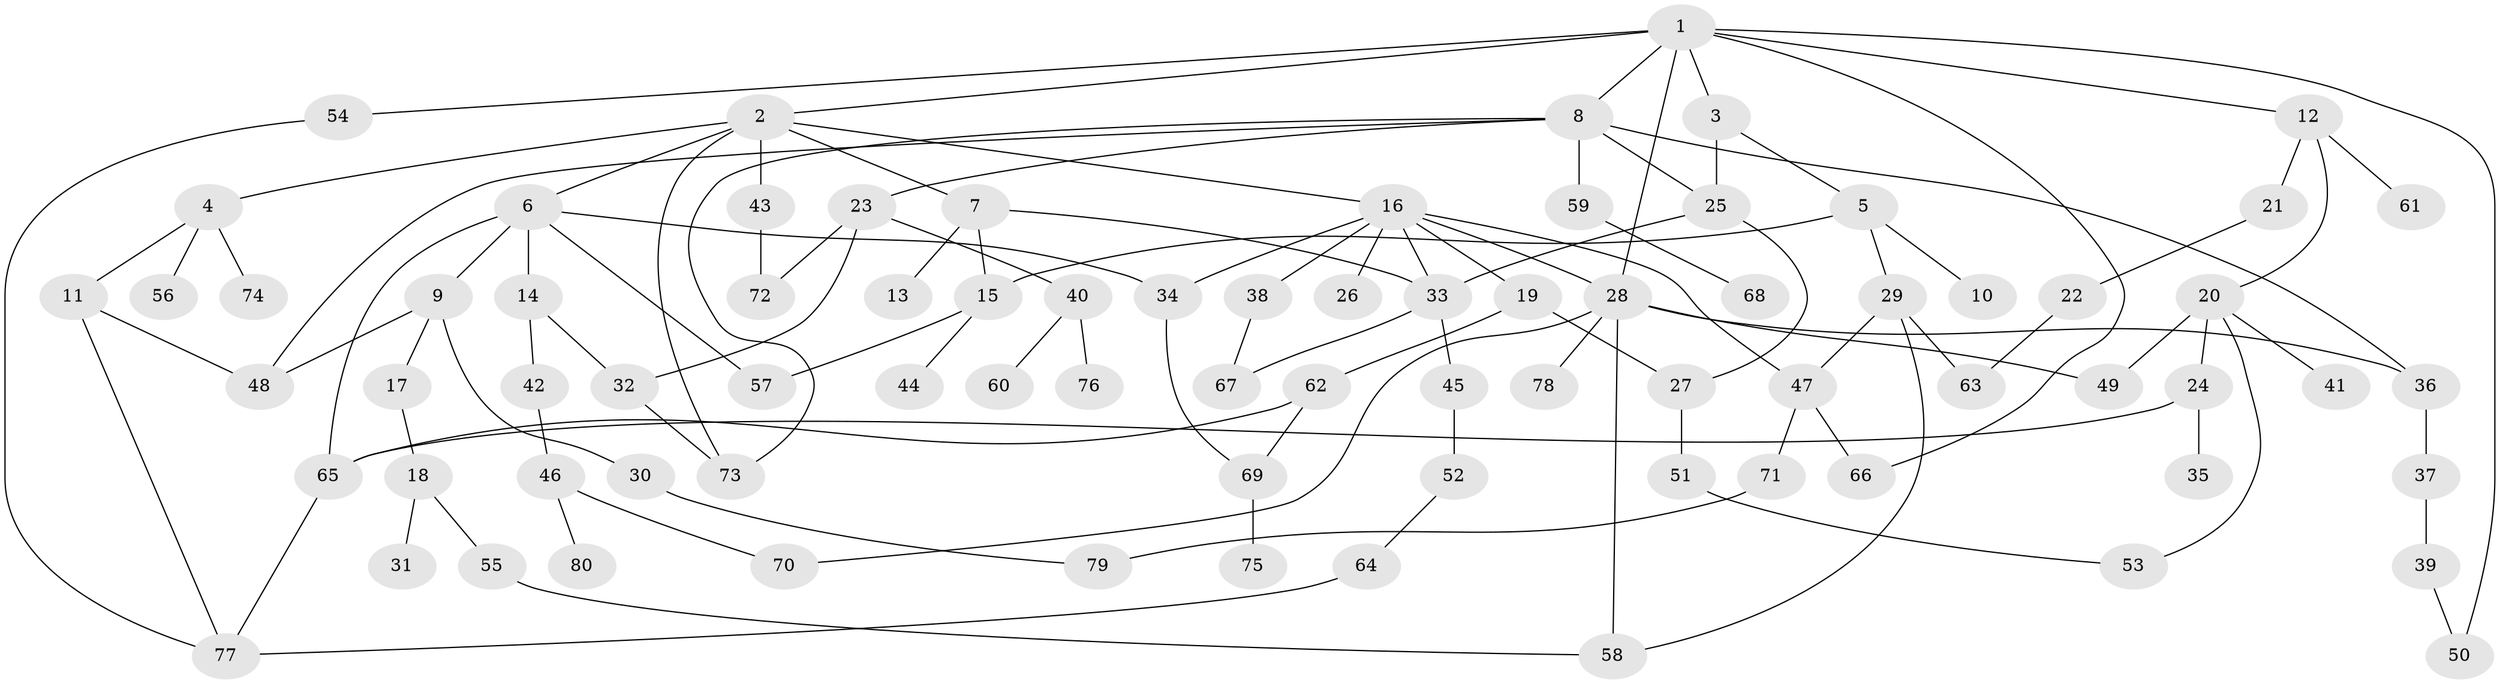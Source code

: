 // Generated by graph-tools (version 1.1) at 2025/10/02/27/25 16:10:52]
// undirected, 80 vertices, 111 edges
graph export_dot {
graph [start="1"]
  node [color=gray90,style=filled];
  1;
  2;
  3;
  4;
  5;
  6;
  7;
  8;
  9;
  10;
  11;
  12;
  13;
  14;
  15;
  16;
  17;
  18;
  19;
  20;
  21;
  22;
  23;
  24;
  25;
  26;
  27;
  28;
  29;
  30;
  31;
  32;
  33;
  34;
  35;
  36;
  37;
  38;
  39;
  40;
  41;
  42;
  43;
  44;
  45;
  46;
  47;
  48;
  49;
  50;
  51;
  52;
  53;
  54;
  55;
  56;
  57;
  58;
  59;
  60;
  61;
  62;
  63;
  64;
  65;
  66;
  67;
  68;
  69;
  70;
  71;
  72;
  73;
  74;
  75;
  76;
  77;
  78;
  79;
  80;
  1 -- 2;
  1 -- 3;
  1 -- 8;
  1 -- 12;
  1 -- 54;
  1 -- 28;
  1 -- 50;
  1 -- 66;
  2 -- 4;
  2 -- 6;
  2 -- 7;
  2 -- 16;
  2 -- 43;
  2 -- 73;
  3 -- 5;
  3 -- 25;
  4 -- 11;
  4 -- 56;
  4 -- 74;
  5 -- 10;
  5 -- 29;
  5 -- 15;
  6 -- 9;
  6 -- 14;
  6 -- 34;
  6 -- 57;
  6 -- 65;
  7 -- 13;
  7 -- 15;
  7 -- 33;
  8 -- 23;
  8 -- 25;
  8 -- 59;
  8 -- 73;
  8 -- 36;
  8 -- 48;
  9 -- 17;
  9 -- 30;
  9 -- 48;
  11 -- 48;
  11 -- 77;
  12 -- 20;
  12 -- 21;
  12 -- 61;
  14 -- 32;
  14 -- 42;
  15 -- 44;
  15 -- 57;
  16 -- 19;
  16 -- 26;
  16 -- 28;
  16 -- 38;
  16 -- 47;
  16 -- 34;
  16 -- 33;
  17 -- 18;
  18 -- 31;
  18 -- 55;
  19 -- 62;
  19 -- 27;
  20 -- 24;
  20 -- 41;
  20 -- 49;
  20 -- 53;
  21 -- 22;
  22 -- 63;
  23 -- 40;
  23 -- 72;
  23 -- 32;
  24 -- 35;
  24 -- 65;
  25 -- 27;
  25 -- 33;
  27 -- 51;
  28 -- 36;
  28 -- 78;
  28 -- 58;
  28 -- 49;
  28 -- 70;
  29 -- 58;
  29 -- 63;
  29 -- 47;
  30 -- 79;
  32 -- 73;
  33 -- 45;
  33 -- 67;
  34 -- 69;
  36 -- 37;
  37 -- 39;
  38 -- 67;
  39 -- 50;
  40 -- 60;
  40 -- 76;
  42 -- 46;
  43 -- 72;
  45 -- 52;
  46 -- 70;
  46 -- 80;
  47 -- 66;
  47 -- 71;
  51 -- 53;
  52 -- 64;
  54 -- 77;
  55 -- 58;
  59 -- 68;
  62 -- 69;
  62 -- 65;
  64 -- 77;
  65 -- 77;
  69 -- 75;
  71 -- 79;
}
